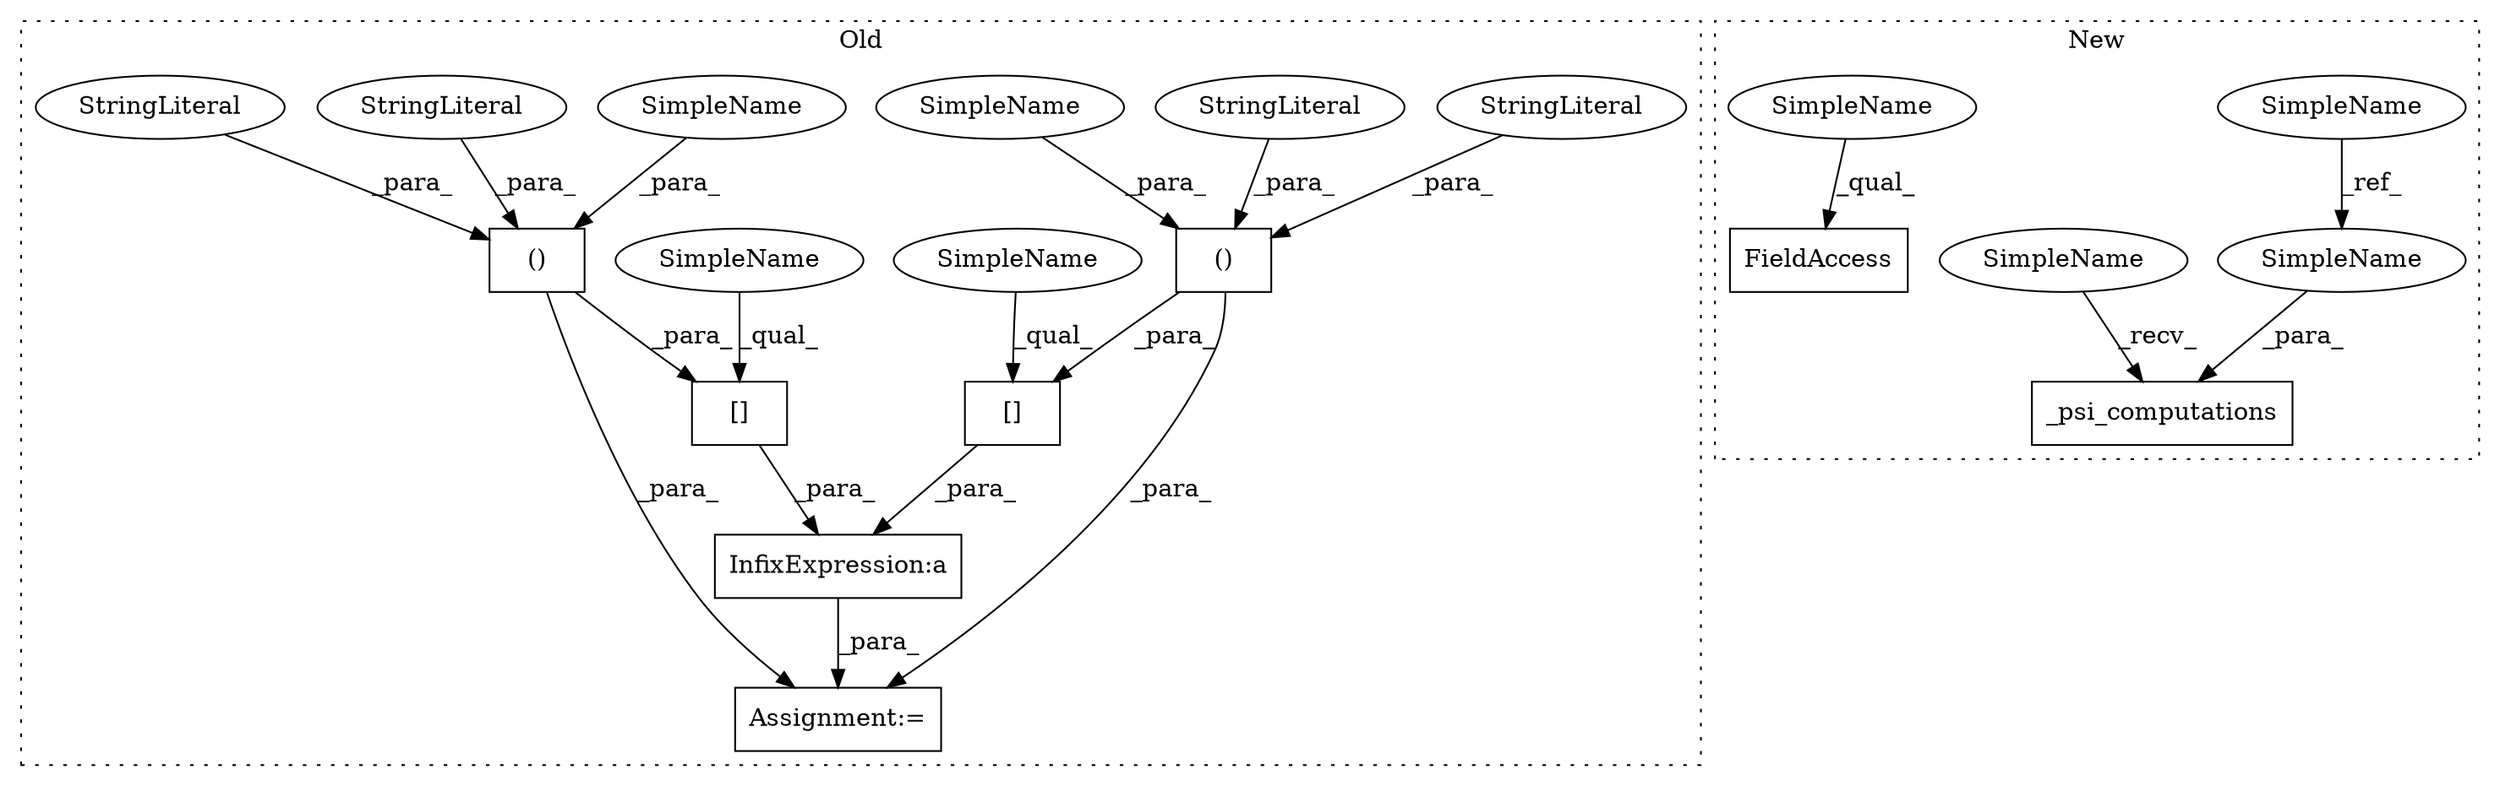 digraph G {
subgraph cluster0 {
1 [label="[]" a="2" s="4358,4427" l="7,2" shape="box"];
3 [label="()" a="106" s="4365" l="62" shape="box"];
5 [label="[]" a="2" s="4432,4501" l="7,2" shape="box"];
6 [label="()" a="106" s="4439" l="62" shape="box"];
7 [label="InfixExpression:a" a="27" s="4429" l="3" shape="box"];
9 [label="Assignment:=" a="7" s="4356" l="1" shape="box"];
10 [label="StringLiteral" a="45" s="4365" l="16" shape="ellipse"];
11 [label="StringLiteral" a="45" s="4411" l="16" shape="ellipse"];
12 [label="StringLiteral" a="45" s="4468" l="16" shape="ellipse"];
13 [label="StringLiteral" a="45" s="4439" l="16" shape="ellipse"];
15 [label="SimpleName" a="42" s="4358" l="1" shape="ellipse"];
16 [label="SimpleName" a="42" s="4432" l="1" shape="ellipse"];
19 [label="SimpleName" a="42" s="4394" l="4" shape="ellipse"];
20 [label="SimpleName" a="42" s="4497" l="4" shape="ellipse"];
label = "Old";
style="dotted";
}
subgraph cluster1 {
2 [label="_psi_computations" a="32" s="4495,4519" l="18,1" shape="box"];
4 [label="SimpleName" a="42" s="4438" l="1" shape="ellipse"];
8 [label="FieldAccess" a="22" s="4575" l="10" shape="box"];
14 [label="SimpleName" a="42" s="4513" l="1" shape="ellipse"];
17 [label="SimpleName" a="42" s="4490" l="4" shape="ellipse"];
18 [label="SimpleName" a="42" s="4575" l="4" shape="ellipse"];
label = "New";
style="dotted";
}
1 -> 7 [label="_para_"];
3 -> 9 [label="_para_"];
3 -> 1 [label="_para_"];
4 -> 14 [label="_ref_"];
5 -> 7 [label="_para_"];
6 -> 9 [label="_para_"];
6 -> 5 [label="_para_"];
7 -> 9 [label="_para_"];
10 -> 3 [label="_para_"];
11 -> 3 [label="_para_"];
12 -> 6 [label="_para_"];
13 -> 6 [label="_para_"];
14 -> 2 [label="_para_"];
15 -> 1 [label="_qual_"];
16 -> 5 [label="_qual_"];
17 -> 2 [label="_recv_"];
18 -> 8 [label="_qual_"];
19 -> 3 [label="_para_"];
20 -> 6 [label="_para_"];
}
